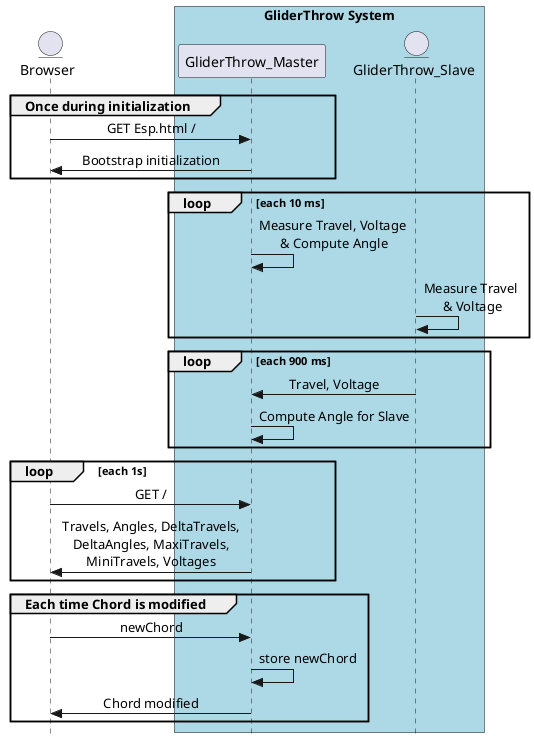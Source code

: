 @startuml GliderThrowSequence
    skinparam style strictuml
    skinparam SequenceMessageAlignment center
    entity Browser

    group Once during initialization
        Browser -> GliderThrow_Master : GET Esp.html /
        GliderThrow_Master -> Browser : Bootstrap initialization
    end
    
    box "GliderThrow System" #LightBlue
        entity GliderThrow_Master
        entity GliderThrow_Slave
    end box

    loop each 10 ms
        GliderThrow_Master -> GliderThrow_Master : Measure Travel, Voltage\n & Compute Angle
        GliderThrow_Slave -> GliderThrow_Slave : Measure Travel\n & Voltage
    end

    loop each 900 ms
        GliderThrow_Slave -> GliderThrow_Master : Travel, Voltage
        GliderThrow_Master -> GliderThrow_Master : Compute Angle for Slave
    end

    loop each 1s
        Browser -> GliderThrow_Master : GET /
        GliderThrow_Master -> Browser : Travels, Angles, DeltaTravels,\n DeltaAngles, MaxiTravels, \nMiniTravels, Voltages
    end

    group Each time Chord is modified
        Browser -> GliderThrow_Master : newChord
        GliderThrow_Master -> GliderThrow_Master : store newChord
        GliderThrow_Master -> Browser : Chord modified
    end

@enduml